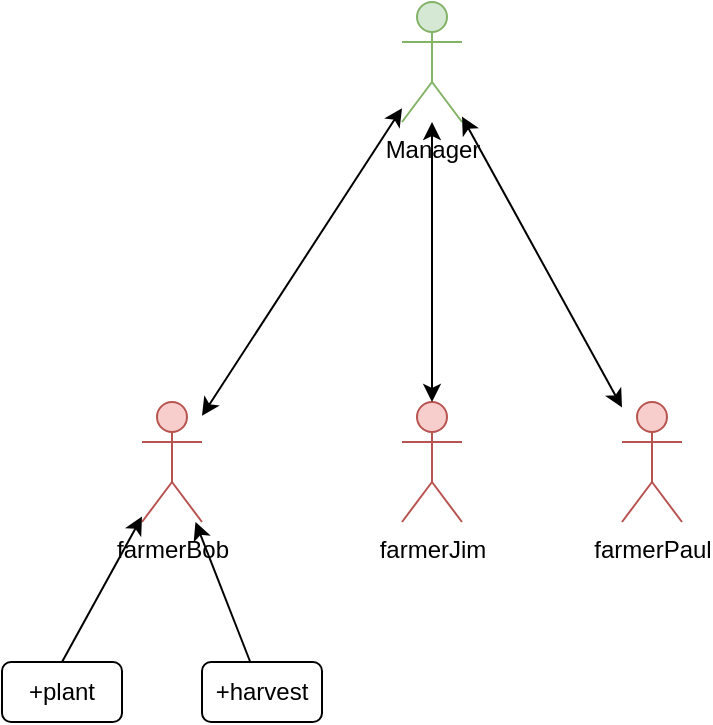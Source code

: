 <mxfile version="21.2.8" type="device">
  <diagram name="1 oldal" id="1dfq9aEOj3nlgu7JG83x">
    <mxGraphModel dx="627" dy="470" grid="1" gridSize="10" guides="1" tooltips="1" connect="1" arrows="1" fold="1" page="1" pageScale="1" pageWidth="980" pageHeight="690" math="0" shadow="0">
      <root>
        <mxCell id="0" />
        <mxCell id="1" parent="0" />
        <mxCell id="KCkyAovAchIhJTrKe0eZ-1" value="farmerBob" style="shape=umlActor;verticalLabelPosition=bottom;verticalAlign=top;html=1;outlineConnect=0;fillColor=#f8cecc;strokeColor=#b85450;" vertex="1" parent="1">
          <mxGeometry x="330" y="420" width="30" height="60" as="geometry" />
        </mxCell>
        <mxCell id="KCkyAovAchIhJTrKe0eZ-4" value="Manager" style="shape=umlActor;verticalLabelPosition=bottom;verticalAlign=top;html=1;outlineConnect=0;fillColor=#d5e8d4;strokeColor=#82b366;" vertex="1" parent="1">
          <mxGeometry x="460" y="220" width="30" height="60" as="geometry" />
        </mxCell>
        <mxCell id="KCkyAovAchIhJTrKe0eZ-7" value="farmerJim" style="shape=umlActor;verticalLabelPosition=bottom;verticalAlign=top;html=1;outlineConnect=0;fillColor=#f8cecc;strokeColor=#b85450;" vertex="1" parent="1">
          <mxGeometry x="460" y="420" width="30" height="60" as="geometry" />
        </mxCell>
        <mxCell id="KCkyAovAchIhJTrKe0eZ-8" value="farmerPaul" style="shape=umlActor;verticalLabelPosition=bottom;verticalAlign=top;html=1;outlineConnect=0;fillColor=#f8cecc;strokeColor=#b85450;" vertex="1" parent="1">
          <mxGeometry x="570" y="420" width="30" height="60" as="geometry" />
        </mxCell>
        <mxCell id="KCkyAovAchIhJTrKe0eZ-9" value="" style="endArrow=classic;startArrow=classic;html=1;rounded=0;" edge="1" parent="1" source="KCkyAovAchIhJTrKe0eZ-1" target="KCkyAovAchIhJTrKe0eZ-4">
          <mxGeometry width="50" height="50" relative="1" as="geometry">
            <mxPoint x="470" y="330" as="sourcePoint" />
            <mxPoint x="520" y="280" as="targetPoint" />
          </mxGeometry>
        </mxCell>
        <mxCell id="KCkyAovAchIhJTrKe0eZ-10" value="" style="endArrow=classic;startArrow=classic;html=1;rounded=0;exitX=0.5;exitY=0;exitDx=0;exitDy=0;exitPerimeter=0;" edge="1" parent="1" source="KCkyAovAchIhJTrKe0eZ-7" target="KCkyAovAchIhJTrKe0eZ-4">
          <mxGeometry width="50" height="50" relative="1" as="geometry">
            <mxPoint x="410" y="368" as="sourcePoint" />
            <mxPoint x="470" y="282" as="targetPoint" />
          </mxGeometry>
        </mxCell>
        <mxCell id="KCkyAovAchIhJTrKe0eZ-11" value="" style="endArrow=classic;startArrow=classic;html=1;rounded=0;" edge="1" parent="1" source="KCkyAovAchIhJTrKe0eZ-8" target="KCkyAovAchIhJTrKe0eZ-4">
          <mxGeometry width="50" height="50" relative="1" as="geometry">
            <mxPoint x="485" y="360" as="sourcePoint" />
            <mxPoint x="485" y="290" as="targetPoint" />
          </mxGeometry>
        </mxCell>
        <mxCell id="KCkyAovAchIhJTrKe0eZ-12" value="+plant" style="rounded=1;whiteSpace=wrap;html=1;" vertex="1" parent="1">
          <mxGeometry x="260" y="550" width="60" height="30" as="geometry" />
        </mxCell>
        <mxCell id="KCkyAovAchIhJTrKe0eZ-13" value="+harvest" style="rounded=1;whiteSpace=wrap;html=1;" vertex="1" parent="1">
          <mxGeometry x="360" y="550" width="60" height="30" as="geometry" />
        </mxCell>
        <mxCell id="KCkyAovAchIhJTrKe0eZ-14" value="" style="endArrow=classic;html=1;rounded=0;exitX=0.5;exitY=0;exitDx=0;exitDy=0;" edge="1" parent="1" source="KCkyAovAchIhJTrKe0eZ-12" target="KCkyAovAchIhJTrKe0eZ-1">
          <mxGeometry width="50" height="50" relative="1" as="geometry">
            <mxPoint x="470" y="470" as="sourcePoint" />
            <mxPoint x="520" y="420" as="targetPoint" />
          </mxGeometry>
        </mxCell>
        <mxCell id="KCkyAovAchIhJTrKe0eZ-15" value="" style="endArrow=classic;html=1;rounded=0;" edge="1" parent="1" source="KCkyAovAchIhJTrKe0eZ-13" target="KCkyAovAchIhJTrKe0eZ-1">
          <mxGeometry width="50" height="50" relative="1" as="geometry">
            <mxPoint x="300" y="560" as="sourcePoint" />
            <mxPoint x="350" y="483" as="targetPoint" />
          </mxGeometry>
        </mxCell>
      </root>
    </mxGraphModel>
  </diagram>
</mxfile>
